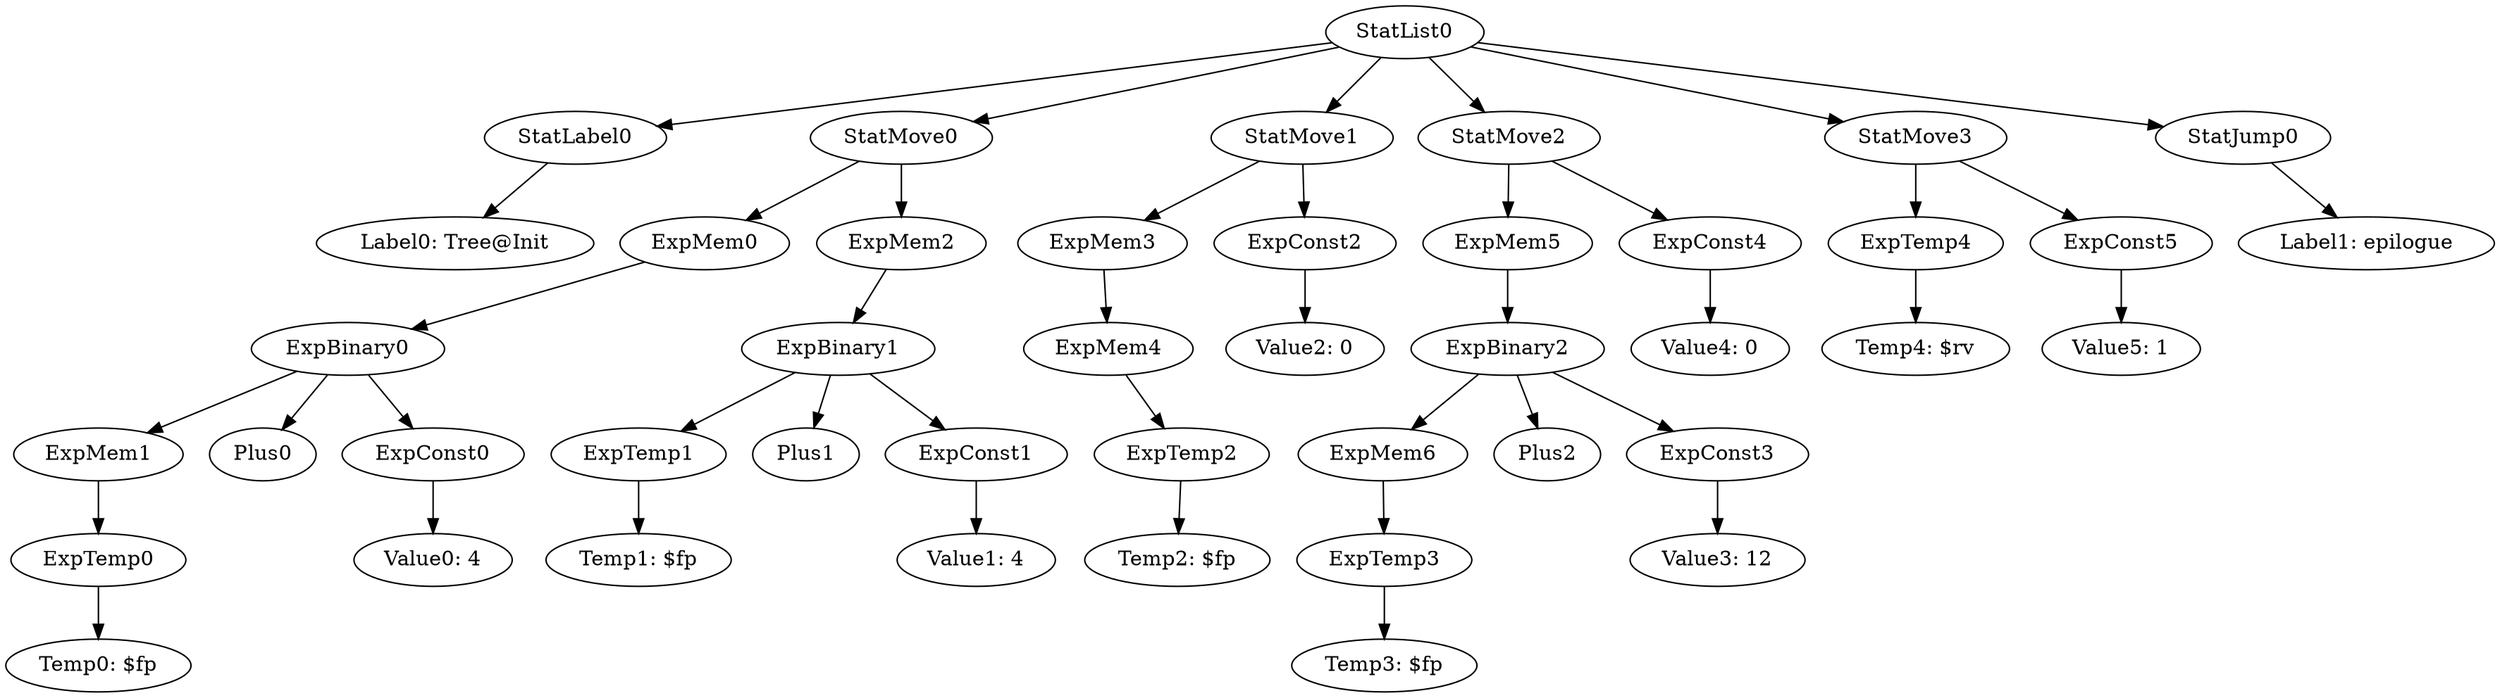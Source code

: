 digraph {
	ordering = out;
	ExpConst5 -> "Value5: 1";
	StatMove3 -> ExpTemp4;
	StatMove3 -> ExpConst5;
	ExpTemp4 -> "Temp4: $rv";
	ExpConst4 -> "Value4: 0";
	StatMove2 -> ExpMem5;
	StatMove2 -> ExpConst4;
	ExpBinary1 -> ExpTemp1;
	ExpBinary1 -> Plus1;
	ExpBinary1 -> ExpConst1;
	ExpMem0 -> ExpBinary0;
	ExpMem3 -> ExpMem4;
	ExpTemp1 -> "Temp1: $fp";
	StatMove0 -> ExpMem0;
	StatMove0 -> ExpMem2;
	ExpConst0 -> "Value0: 4";
	ExpMem1 -> ExpTemp0;
	StatLabel0 -> "Label0: Tree@Init";
	StatList0 -> StatLabel0;
	StatList0 -> StatMove0;
	StatList0 -> StatMove1;
	StatList0 -> StatMove2;
	StatList0 -> StatMove3;
	StatList0 -> StatJump0;
	ExpTemp0 -> "Temp0: $fp";
	StatJump0 -> "Label1: epilogue";
	ExpMem2 -> ExpBinary1;
	ExpConst1 -> "Value1: 4";
	ExpTemp2 -> "Temp2: $fp";
	ExpBinary0 -> ExpMem1;
	ExpBinary0 -> Plus0;
	ExpBinary0 -> ExpConst0;
	ExpMem4 -> ExpTemp2;
	ExpConst2 -> "Value2: 0";
	ExpConst3 -> "Value3: 12";
	ExpTemp3 -> "Temp3: $fp";
	ExpMem6 -> ExpTemp3;
	ExpBinary2 -> ExpMem6;
	ExpBinary2 -> Plus2;
	ExpBinary2 -> ExpConst3;
	StatMove1 -> ExpMem3;
	StatMove1 -> ExpConst2;
	ExpMem5 -> ExpBinary2;
}

